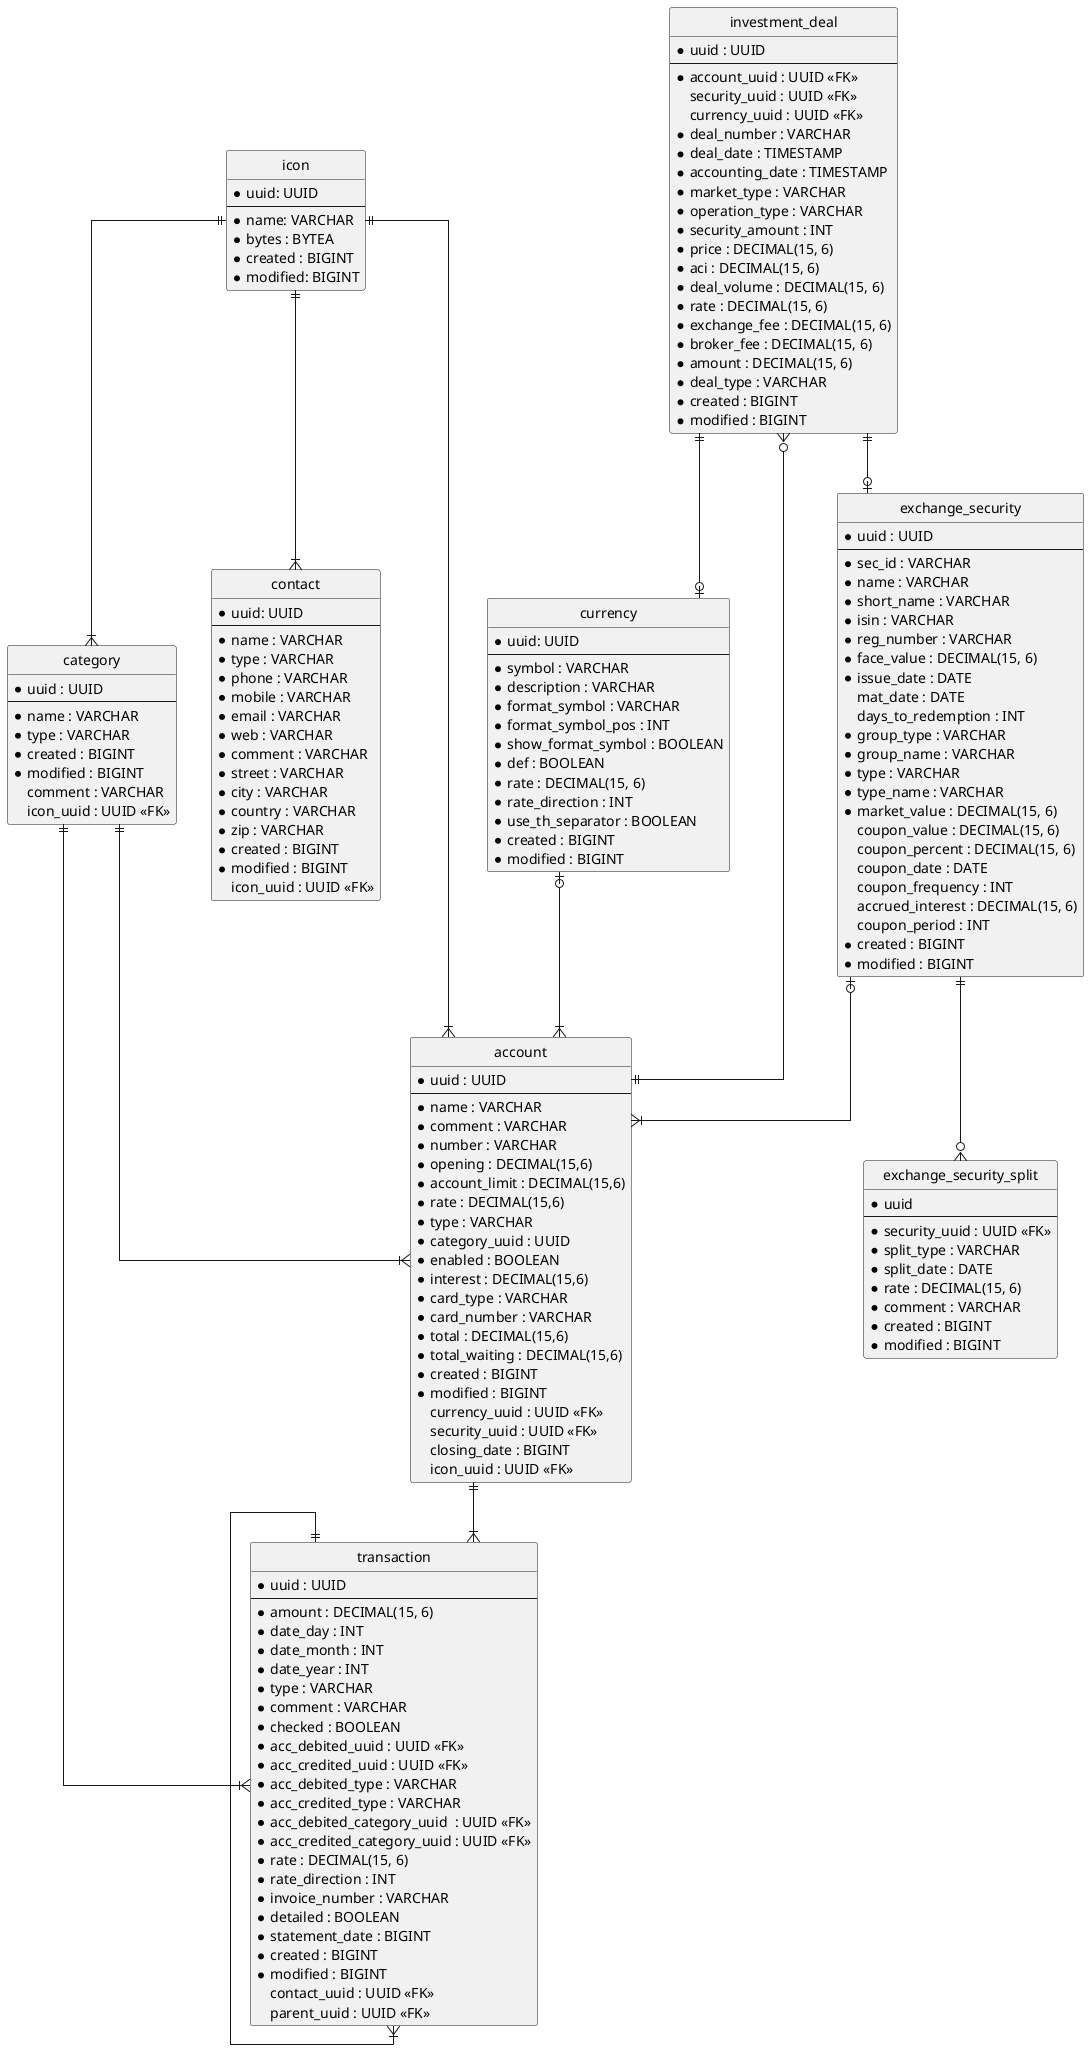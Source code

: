 @startuml

hide circle
skinparam linetype ortho

entity icon {
    * uuid: UUID
    --
    * name: VARCHAR
    * bytes : BYTEA
    * created : BIGINT
    * modified: BIGINT
}

entity category {
    * uuid : UUID
    --
    * name : VARCHAR
    * type : VARCHAR
    * created : BIGINT
    * modified : BIGINT
    comment : VARCHAR
    icon_uuid : UUID <<FK>>
}

entity currency {
    * uuid: UUID
    --
    * symbol : VARCHAR
    * description : VARCHAR
    * format_symbol : VARCHAR
    * format_symbol_pos : INT
    * show_format_symbol : BOOLEAN
    * def : BOOLEAN
    * rate : DECIMAL(15, 6)
    * rate_direction : INT
    * use_th_separator : BOOLEAN
    * created : BIGINT
    * modified : BIGINT
}

entity contact {
    * uuid: UUID
    --
    * name : VARCHAR
    * type : VARCHAR
    * phone : VARCHAR
    * mobile : VARCHAR
    * email : VARCHAR
    * web : VARCHAR
    * comment : VARCHAR
    * street : VARCHAR
    * city : VARCHAR
    * country : VARCHAR
    * zip : VARCHAR
    * created : BIGINT
    * modified : BIGINT
    icon_uuid : UUID <<FK>>
}

entity account {
    * uuid : UUID
    --
    * name : VARCHAR
    * comment : VARCHAR
    * number : VARCHAR
    * opening : DECIMAL(15,6)
    * account_limit : DECIMAL(15,6)
    * rate : DECIMAL(15,6)
    * type : VARCHAR
    * category_uuid : UUID
    * enabled : BOOLEAN
    * interest : DECIMAL(15,6)
    * card_type : VARCHAR
    * card_number : VARCHAR
    * total : DECIMAL(15,6)
    * total_waiting : DECIMAL(15,6)
    * created : BIGINT
    * modified : BIGINT
    currency_uuid : UUID <<FK>>
    security_uuid : UUID <<FK>>
    closing_date : BIGINT
    icon_uuid : UUID <<FK>>
}

entity transaction {
    * uuid : UUID
    --
    * amount : DECIMAL(15, 6)
    * date_day : INT
    * date_month : INT
    * date_year : INT
    * type : VARCHAR
    * comment : VARCHAR
    * checked : BOOLEAN
    * acc_debited_uuid : UUID <<FK>>
    * acc_credited_uuid : UUID <<FK>>
    * acc_debited_type : VARCHAR
    * acc_credited_type : VARCHAR
    * acc_debited_category_uuid  : UUID <<FK>>
    * acc_credited_category_uuid : UUID <<FK>>
    * rate : DECIMAL(15, 6)
    * rate_direction : INT
    * invoice_number : VARCHAR
    * detailed : BOOLEAN
    * statement_date : BIGINT
    * created : BIGINT
    * modified : BIGINT
    contact_uuid : UUID <<FK>>
    parent_uuid : UUID <<FK>>
}

entity exchange_security {
    * uuid : UUID
    --
    * sec_id : VARCHAR
    * name : VARCHAR
    * short_name : VARCHAR
    * isin : VARCHAR
    * reg_number : VARCHAR
    * face_value : DECIMAL(15, 6)
    * issue_date : DATE
    mat_date : DATE
    days_to_redemption : INT
    * group_type : VARCHAR
    * group_name : VARCHAR
    * type : VARCHAR
    * type_name : VARCHAR
    * market_value : DECIMAL(15, 6)
    coupon_value : DECIMAL(15, 6)
    coupon_percent : DECIMAL(15, 6)
    coupon_date : DATE
    coupon_frequency : INT
    accrued_interest : DECIMAL(15, 6)
    coupon_period : INT
    * created : BIGINT
    * modified : BIGINT
}

entity exchange_security_split {
    * uuid
    --
    * security_uuid : UUID <<FK>>
    * split_type : VARCHAR
    * split_date : DATE
    * rate : DECIMAL(15, 6)
    * comment : VARCHAR
    * created : BIGINT
    * modified : BIGINT
}

entity investment_deal {
    * uuid : UUID
    --
    * account_uuid : UUID <<FK>>
    security_uuid : UUID <<FK>>
    currency_uuid : UUID <<FK>>
    * deal_number : VARCHAR
    * deal_date : TIMESTAMP
    * accounting_date : TIMESTAMP
    * market_type : VARCHAR
    * operation_type : VARCHAR
    * security_amount : INT
    * price : DECIMAL(15, 6)
    * aci : DECIMAL(15, 6)
    * deal_volume : DECIMAL(15, 6)
    * rate : DECIMAL(15, 6)
    * exchange_fee : DECIMAL(15, 6)
    * broker_fee : DECIMAL(15, 6)
    * amount : DECIMAL(15, 6)
    * deal_type : VARCHAR
    * created : BIGINT
    * modified : BIGINT
}

icon ||--|{ category
icon ||--|{ contact
icon ||--|{ account

currency |o--|{ account
exchange_security |o--|{ account

category ||--|{ account
category ||--|{ transaction

account ||--|{ transaction

transaction ||--|{ transaction

exchange_security ||--o{ exchange_security_split

investment_deal }o--|| account
investment_deal ||--o| currency
investment_deal ||--o| exchange_security

@enduml